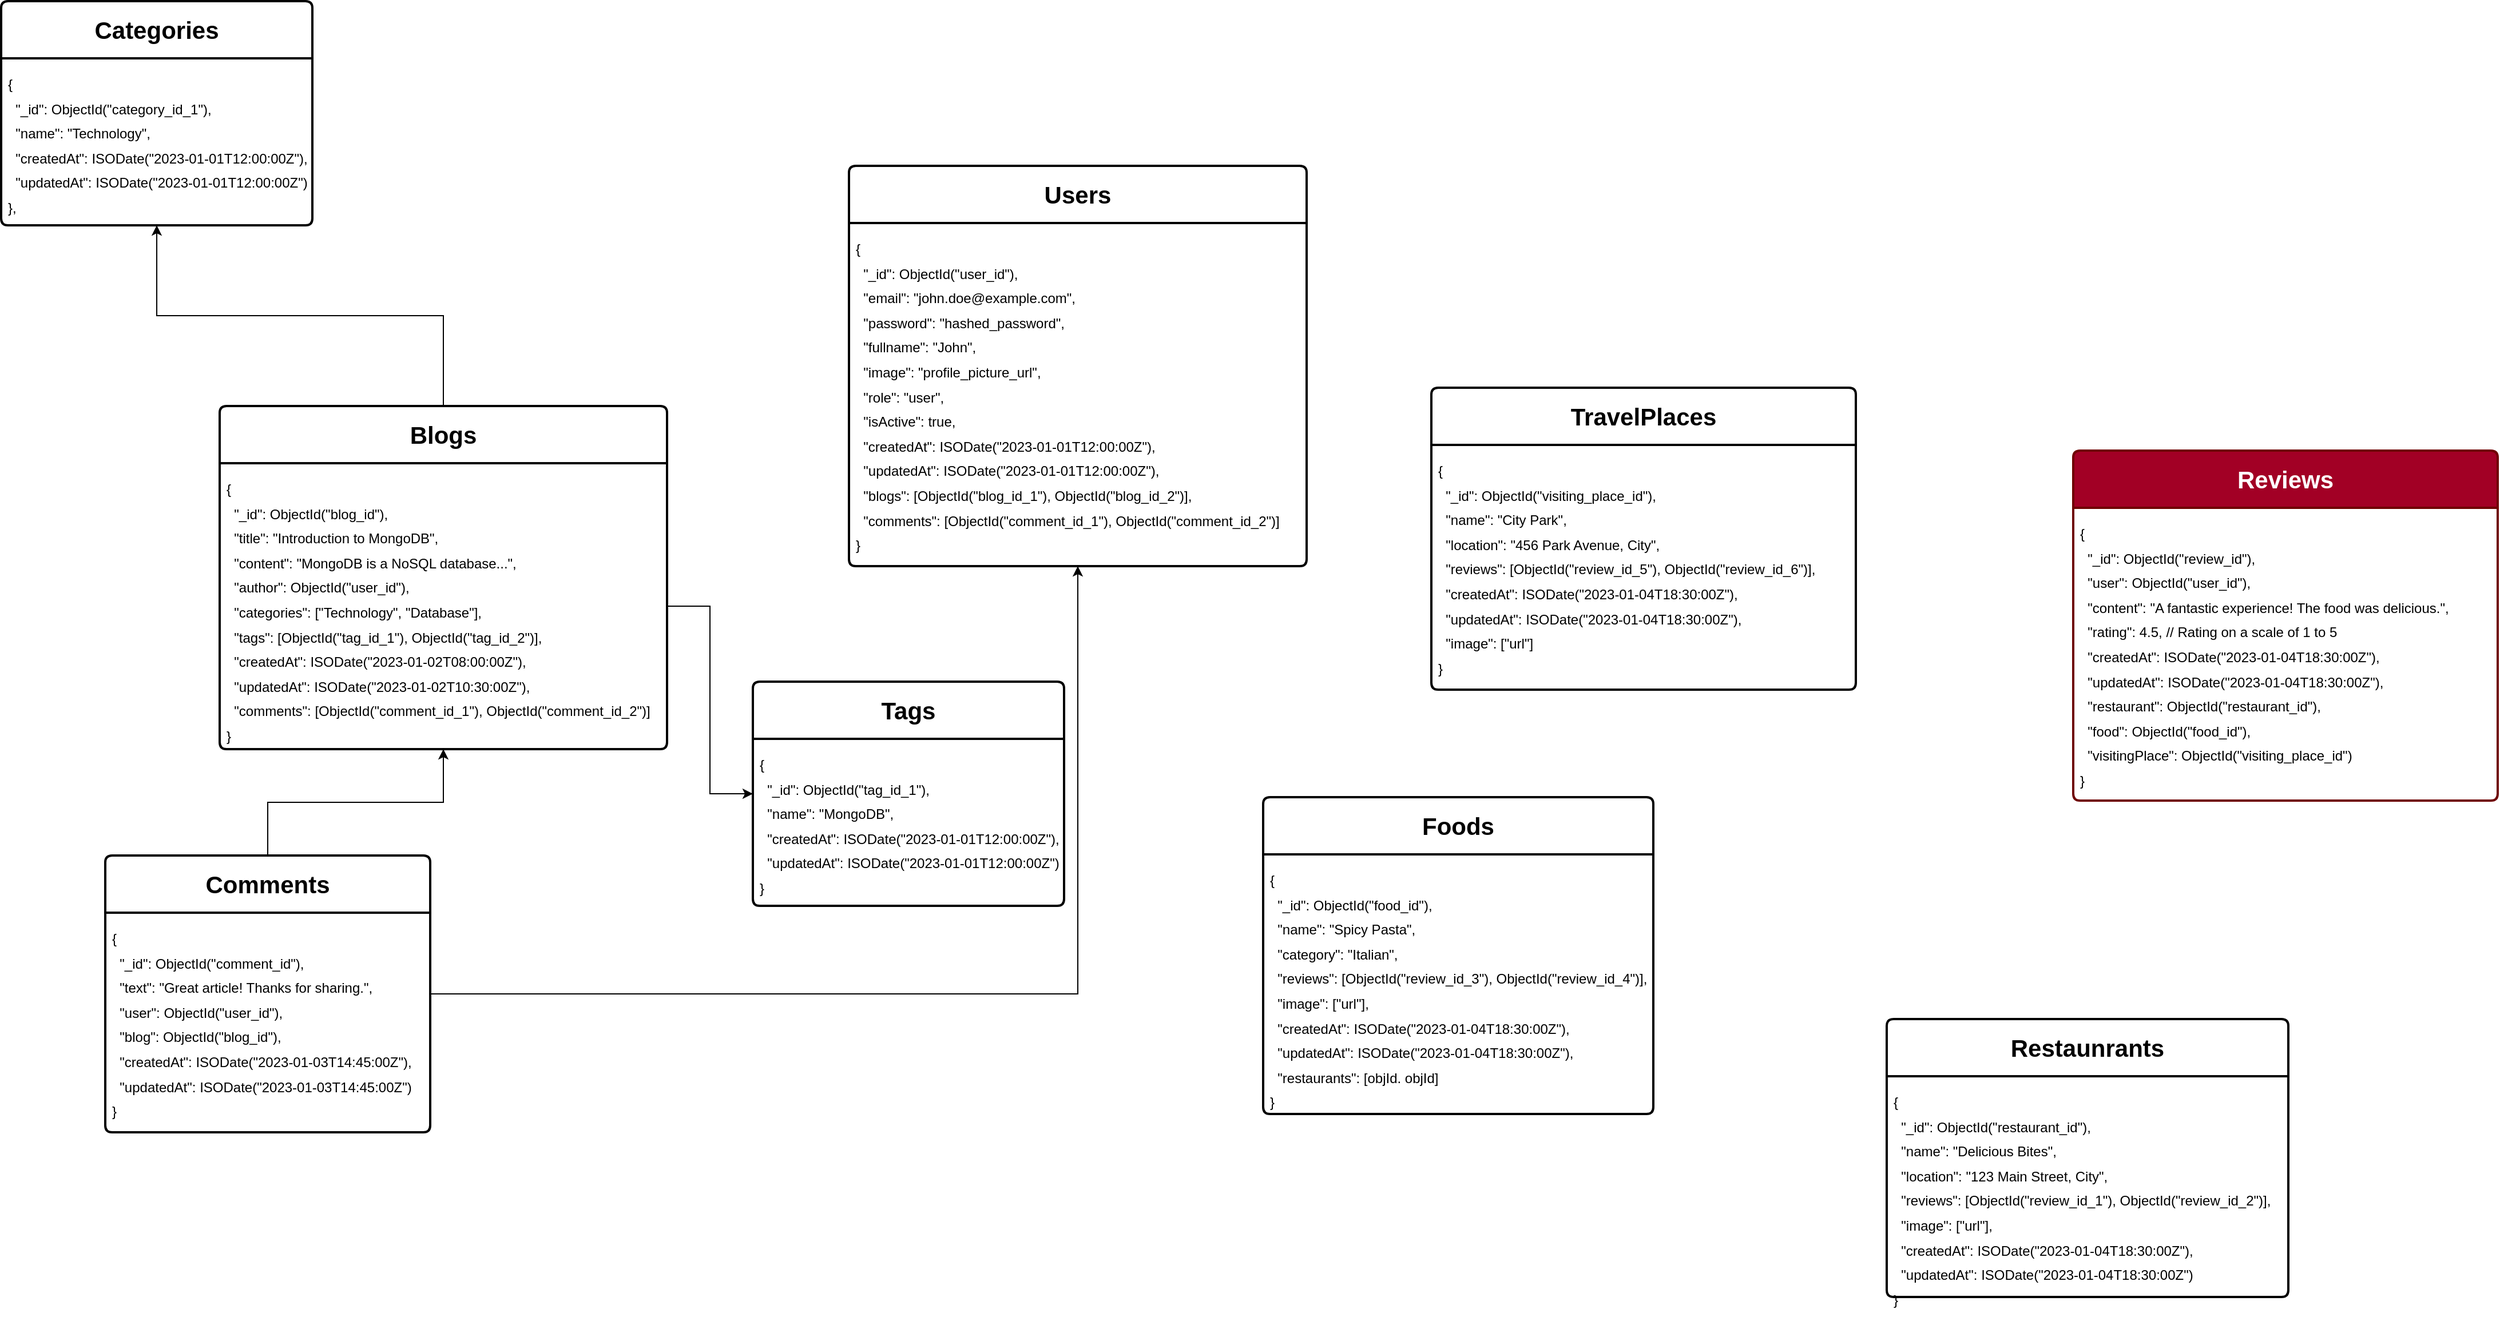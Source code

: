 <mxfile>
    <diagram id="4JuFUBZUT7yq_IRg2eSc" name="Page-1">
        <mxGraphModel dx="1348" dy="1868" grid="0" gridSize="10" guides="1" tooltips="1" connect="1" arrows="1" fold="1" page="1" pageScale="1" pageWidth="850" pageHeight="1100" math="0" shadow="0">
            <root>
                <mxCell id="0"/>
                <mxCell id="1" parent="0"/>
                <mxCell id="2" style="edgeStyle=orthogonalEdgeStyle;rounded=0;orthogonalLoop=1;jettySize=auto;html=1;" parent="1" source="3" target="14" edge="1">
                    <mxGeometry relative="1" as="geometry"/>
                </mxCell>
                <mxCell id="3" value="&lt;font style=&quot;font-size: 21px;&quot;&gt;&lt;b&gt;Blogs&lt;/b&gt;&lt;/font&gt;" style="swimlane;childLayout=stackLayout;horizontal=1;startSize=50;horizontalStack=0;rounded=1;fontSize=14;fontStyle=0;strokeWidth=2;resizeParent=0;resizeLast=1;shadow=0;dashed=0;align=center;arcSize=4;whiteSpace=wrap;html=1;" parent="1" vertex="1">
                    <mxGeometry x="440" y="270" width="391" height="300" as="geometry"/>
                </mxCell>
                <mxCell id="4" value="&lt;p style=&quot;border-color: var(--border-color); line-height: 80%;&quot;&gt;{&lt;/p&gt;&lt;p style=&quot;border-color: var(--border-color); line-height: 80%;&quot;&gt;&amp;nbsp; &quot;_id&quot;: ObjectId(&quot;blog_id&quot;),&lt;/p&gt;&lt;p style=&quot;border-color: var(--border-color); line-height: 80%;&quot;&gt;&amp;nbsp; &quot;title&quot;: &quot;Introduction to MongoDB&quot;,&lt;/p&gt;&lt;p style=&quot;border-color: var(--border-color); line-height: 80%;&quot;&gt;&amp;nbsp; &quot;content&quot;: &quot;MongoDB is a NoSQL database...&quot;,&lt;/p&gt;&lt;p style=&quot;border-color: var(--border-color); line-height: 80%;&quot;&gt;&amp;nbsp; &quot;author&quot;: ObjectId(&quot;user_id&quot;),&lt;/p&gt;&lt;p style=&quot;border-color: var(--border-color); line-height: 80%;&quot;&gt;&amp;nbsp; &quot;categories&quot;: [&quot;Technology&quot;, &quot;Database&quot;],&lt;/p&gt;&lt;p style=&quot;border-color: var(--border-color); line-height: 80%;&quot;&gt;&amp;nbsp; &quot;tags&quot;: [ObjectId(&quot;tag_id_1&quot;), ObjectId(&quot;tag_id_2&quot;)],&lt;/p&gt;&lt;p style=&quot;border-color: var(--border-color); line-height: 80%;&quot;&gt;&amp;nbsp; &quot;createdAt&quot;: ISODate(&quot;2023-01-02T08:00:00Z&quot;),&lt;/p&gt;&lt;p style=&quot;border-color: var(--border-color); line-height: 80%;&quot;&gt;&amp;nbsp; &quot;updatedAt&quot;: ISODate(&quot;2023-01-02T10:30:00Z&quot;),&lt;/p&gt;&lt;p style=&quot;border-color: var(--border-color); line-height: 80%;&quot;&gt;&amp;nbsp; &quot;comments&quot;: [ObjectId(&quot;comment_id_1&quot;), ObjectId(&quot;comment_id_2&quot;)]&lt;/p&gt;&lt;p style=&quot;border-color: var(--border-color); line-height: 80%;&quot;&gt;}&lt;/p&gt;" style="align=left;strokeColor=none;fillColor=none;spacingLeft=4;fontSize=12;verticalAlign=top;resizable=0;rotatable=0;part=1;html=1;" parent="3" vertex="1">
                    <mxGeometry y="50" width="391" height="250" as="geometry"/>
                </mxCell>
                <mxCell id="5" value="&lt;b&gt;&lt;font style=&quot;font-size: 21px;&quot;&gt;Users&lt;/font&gt;&lt;/b&gt;" style="swimlane;childLayout=stackLayout;horizontal=1;startSize=50;horizontalStack=0;rounded=1;fontSize=14;fontStyle=0;strokeWidth=2;resizeParent=0;resizeLast=1;shadow=0;dashed=0;align=center;arcSize=4;whiteSpace=wrap;html=1;" parent="1" vertex="1">
                    <mxGeometry x="990" y="60" width="400" height="350" as="geometry"/>
                </mxCell>
                <mxCell id="6" value="&lt;p style=&quot;border-color: var(--border-color); line-height: 80%;&quot;&gt;&lt;span style=&quot;background-color: initial;&quot;&gt;{&lt;/span&gt;&lt;br&gt;&lt;/p&gt;&lt;p style=&quot;border-color: var(--border-color); line-height: 80%;&quot;&gt;&amp;nbsp; &quot;_id&quot;: ObjectId(&quot;user_id&quot;),&lt;/p&gt;&lt;p style=&quot;border-color: var(--border-color); line-height: 80%;&quot;&gt;&amp;nbsp; &quot;email&quot;: &quot;john.doe@example.com&quot;,&lt;/p&gt;&lt;p style=&quot;border-color: var(--border-color); line-height: 80%;&quot;&gt;&amp;nbsp; &quot;password&quot;: &quot;hashed_password&quot;,&lt;/p&gt;&lt;p style=&quot;border-color: var(--border-color); line-height: 80%;&quot;&gt;&amp;nbsp; &quot;fullname&quot;: &quot;John&quot;,&lt;/p&gt;&lt;p style=&quot;border-color: var(--border-color); line-height: 80%;&quot;&gt;&amp;nbsp; &quot;image&quot;: &quot;profile_picture_url&quot;,&lt;/p&gt;&lt;p style=&quot;border-color: var(--border-color); line-height: 80%;&quot;&gt;&amp;nbsp; &quot;role&quot;: &quot;user&quot;,&lt;/p&gt;&lt;p style=&quot;border-color: var(--border-color); line-height: 80%;&quot;&gt;&amp;nbsp; &quot;isActive&quot;: true,&lt;/p&gt;&lt;p style=&quot;border-color: var(--border-color); line-height: 80%;&quot;&gt;&amp;nbsp; &quot;createdAt&quot;: ISODate(&quot;2023-01-01T12:00:00Z&quot;),&lt;/p&gt;&lt;p style=&quot;border-color: var(--border-color); line-height: 80%;&quot;&gt;&amp;nbsp; &quot;updatedAt&quot;: ISODate(&quot;2023-01-01T12:00:00Z&quot;),&lt;/p&gt;&lt;p style=&quot;border-color: var(--border-color); line-height: 80%;&quot;&gt;&amp;nbsp; &quot;blogs&quot;: [ObjectId(&quot;blog_id_1&quot;), ObjectId(&quot;blog_id_2&quot;)],&lt;/p&gt;&lt;p style=&quot;border-color: var(--border-color); line-height: 80%;&quot;&gt;&amp;nbsp; &quot;comments&quot;: [ObjectId(&quot;comment_id_1&quot;), ObjectId(&quot;comment_id_2&quot;)]&lt;/p&gt;&lt;p style=&quot;border-color: var(--border-color); line-height: 80%;&quot;&gt;}&lt;/p&gt;" style="align=left;strokeColor=none;fillColor=none;spacingLeft=4;fontSize=12;verticalAlign=top;resizable=0;rotatable=0;part=1;html=1;" parent="5" vertex="1">
                    <mxGeometry y="50" width="400" height="300" as="geometry"/>
                </mxCell>
                <mxCell id="7" value="&lt;font style=&quot;font-size: 21px;&quot;&gt;&lt;b&gt;Tags&lt;/b&gt;&lt;/font&gt;" style="swimlane;childLayout=stackLayout;horizontal=1;startSize=50;horizontalStack=0;rounded=1;fontSize=14;fontStyle=0;strokeWidth=2;resizeParent=0;resizeLast=1;shadow=0;dashed=0;align=center;arcSize=4;whiteSpace=wrap;html=1;" parent="1" vertex="1">
                    <mxGeometry x="906" y="511" width="272" height="196" as="geometry"/>
                </mxCell>
                <mxCell id="8" value="&lt;p style=&quot;border-color: var(--border-color); line-height: 80%;&quot;&gt;{&lt;/p&gt;&lt;p style=&quot;border-color: var(--border-color); line-height: 80%;&quot;&gt;&amp;nbsp; &quot;_id&quot;: ObjectId(&quot;tag_id_1&quot;),&lt;/p&gt;&lt;p style=&quot;border-color: var(--border-color); line-height: 80%;&quot;&gt;&amp;nbsp; &quot;name&quot;: &quot;MongoDB&quot;,&lt;/p&gt;&lt;p style=&quot;border-color: var(--border-color); line-height: 80%;&quot;&gt;&amp;nbsp; &quot;createdAt&quot;: ISODate(&quot;2023-01-01T12:00:00Z&quot;),&lt;/p&gt;&lt;p style=&quot;border-color: var(--border-color); line-height: 80%;&quot;&gt;&amp;nbsp; &quot;updatedAt&quot;: ISODate(&quot;2023-01-01T12:00:00Z&quot;)&lt;/p&gt;&lt;p style=&quot;border-color: var(--border-color); line-height: 80%;&quot;&gt;}&lt;/p&gt;" style="align=left;strokeColor=none;fillColor=none;spacingLeft=4;fontSize=12;verticalAlign=top;resizable=0;rotatable=0;part=1;html=1;" parent="7" vertex="1">
                    <mxGeometry y="50" width="272" height="146" as="geometry"/>
                </mxCell>
                <mxCell id="9" style="edgeStyle=orthogonalEdgeStyle;rounded=0;orthogonalLoop=1;jettySize=auto;html=1;" parent="1" source="11" target="4" edge="1">
                    <mxGeometry relative="1" as="geometry"/>
                </mxCell>
                <mxCell id="10" style="edgeStyle=orthogonalEdgeStyle;rounded=0;orthogonalLoop=1;jettySize=auto;html=1;" parent="1" source="11" target="6" edge="1">
                    <mxGeometry relative="1" as="geometry"/>
                </mxCell>
                <mxCell id="11" value="&lt;font style=&quot;font-size: 21px;&quot;&gt;&lt;b&gt;Comments&lt;/b&gt;&lt;/font&gt;" style="swimlane;childLayout=stackLayout;horizontal=1;startSize=50;horizontalStack=0;rounded=1;fontSize=14;fontStyle=0;strokeWidth=2;resizeParent=0;resizeLast=1;shadow=0;dashed=0;align=center;arcSize=4;whiteSpace=wrap;html=1;" parent="1" vertex="1">
                    <mxGeometry x="340" y="663" width="284" height="242" as="geometry"/>
                </mxCell>
                <mxCell id="12" value="&lt;p style=&quot;border-color: var(--border-color); line-height: 80%;&quot;&gt;{&lt;/p&gt;&lt;p style=&quot;border-color: var(--border-color); line-height: 80%;&quot;&gt;&amp;nbsp; &quot;_id&quot;: ObjectId(&quot;comment_id&quot;),&lt;/p&gt;&lt;p style=&quot;border-color: var(--border-color); line-height: 80%;&quot;&gt;&amp;nbsp; &quot;text&quot;: &quot;Great article! Thanks for sharing.&quot;,&lt;/p&gt;&lt;p style=&quot;border-color: var(--border-color); line-height: 80%;&quot;&gt;&amp;nbsp; &quot;user&quot;: ObjectId(&quot;user_id&quot;),&lt;/p&gt;&lt;p style=&quot;border-color: var(--border-color); line-height: 80%;&quot;&gt;&amp;nbsp; &quot;blog&quot;: ObjectId(&quot;blog_id&quot;),&lt;/p&gt;&lt;p style=&quot;border-color: var(--border-color); line-height: 80%;&quot;&gt;&amp;nbsp; &quot;createdAt&quot;: ISODate(&quot;2023-01-03T14:45:00Z&quot;),&lt;/p&gt;&lt;p style=&quot;border-color: var(--border-color); line-height: 80%;&quot;&gt;&amp;nbsp; &quot;updatedAt&quot;: ISODate(&quot;2023-01-03T14:45:00Z&quot;)&lt;/p&gt;&lt;p style=&quot;border-color: var(--border-color); line-height: 80%;&quot;&gt;}&lt;/p&gt;" style="align=left;strokeColor=none;fillColor=none;spacingLeft=4;fontSize=12;verticalAlign=top;resizable=0;rotatable=0;part=1;html=1;" parent="11" vertex="1">
                    <mxGeometry y="50" width="284" height="192" as="geometry"/>
                </mxCell>
                <mxCell id="13" value="&lt;font style=&quot;font-size: 21px;&quot;&gt;&lt;b&gt;Categories&lt;/b&gt;&lt;/font&gt;" style="swimlane;childLayout=stackLayout;horizontal=1;startSize=50;horizontalStack=0;rounded=1;fontSize=14;fontStyle=0;strokeWidth=2;resizeParent=0;resizeLast=1;shadow=0;dashed=0;align=center;arcSize=4;whiteSpace=wrap;html=1;" parent="1" vertex="1">
                    <mxGeometry x="249" y="-84" width="272" height="196" as="geometry"/>
                </mxCell>
                <mxCell id="14" value="&lt;p style=&quot;border-color: var(--border-color); line-height: 80%;&quot;&gt;{&lt;/p&gt;&lt;p style=&quot;border-color: var(--border-color); line-height: 80%;&quot;&gt;&amp;nbsp; &quot;_id&quot;: ObjectId(&quot;category_id_1&quot;),&lt;/p&gt;&lt;p style=&quot;border-color: var(--border-color); line-height: 80%;&quot;&gt;&amp;nbsp; &quot;name&quot;: &quot;Technology&quot;,&lt;/p&gt;&lt;p style=&quot;border-color: var(--border-color); line-height: 80%;&quot;&gt;&amp;nbsp; &quot;createdAt&quot;: ISODate(&quot;2023-01-01T12:00:00Z&quot;),&lt;/p&gt;&lt;p style=&quot;border-color: var(--border-color); line-height: 80%;&quot;&gt;&amp;nbsp; &quot;updatedAt&quot;: ISODate(&quot;2023-01-01T12:00:00Z&quot;)&lt;/p&gt;&lt;p style=&quot;border-color: var(--border-color); line-height: 80%;&quot;&gt;},&lt;/p&gt;" style="align=left;strokeColor=none;fillColor=none;spacingLeft=4;fontSize=12;verticalAlign=top;resizable=0;rotatable=0;part=1;html=1;" parent="13" vertex="1">
                    <mxGeometry y="50" width="272" height="146" as="geometry"/>
                </mxCell>
                <mxCell id="15" style="edgeStyle=orthogonalEdgeStyle;rounded=0;orthogonalLoop=1;jettySize=auto;html=1;" parent="1" source="4" target="7" edge="1">
                    <mxGeometry relative="1" as="geometry"/>
                </mxCell>
                <mxCell id="16" value="&lt;font style=&quot;font-size: 21px;&quot;&gt;&lt;b&gt;TravelPlaces&lt;br&gt;&lt;/b&gt;&lt;/font&gt;" style="swimlane;childLayout=stackLayout;horizontal=1;startSize=50;horizontalStack=0;rounded=1;fontSize=14;fontStyle=0;strokeWidth=2;resizeParent=0;resizeLast=1;shadow=0;dashed=0;align=center;arcSize=4;whiteSpace=wrap;html=1;" parent="1" vertex="1">
                    <mxGeometry x="1499" y="254" width="371" height="264" as="geometry"/>
                </mxCell>
                <mxCell id="22" style="edgeStyle=none;html=1;" parent="16" source="17" target="16" edge="1">
                    <mxGeometry relative="1" as="geometry"/>
                </mxCell>
                <mxCell id="17" value="&lt;p style=&quot;border-color: var(--border-color); line-height: 80%;&quot;&gt;{&lt;/p&gt;&lt;p style=&quot;border-color: var(--border-color); line-height: 80%;&quot;&gt;&amp;nbsp; &quot;_id&quot;: ObjectId(&quot;visiting_place_id&quot;),&lt;/p&gt;&lt;p style=&quot;border-color: var(--border-color); line-height: 80%;&quot;&gt;&amp;nbsp; &quot;name&quot;: &quot;City Park&quot;,&lt;/p&gt;&lt;p style=&quot;border-color: var(--border-color); line-height: 80%;&quot;&gt;&amp;nbsp; &quot;location&quot;: &quot;456 Park Avenue, City&quot;,&lt;/p&gt;&lt;p style=&quot;border-color: var(--border-color); line-height: 80%;&quot;&gt;&amp;nbsp; &quot;reviews&quot;: [ObjectId(&quot;review_id_5&quot;), ObjectId(&quot;review_id_6&quot;)],&lt;/p&gt;&lt;p style=&quot;border-color: var(--border-color); line-height: 80%;&quot;&gt;&amp;nbsp; &quot;createdAt&quot;: ISODate(&quot;2023-01-04T18:30:00Z&quot;),&lt;/p&gt;&lt;p style=&quot;border-color: var(--border-color); line-height: 80%;&quot;&gt;&amp;nbsp; &quot;updatedAt&quot;: ISODate(&quot;2023-01-04T18:30:00Z&quot;),&lt;/p&gt;&lt;p style=&quot;border-color: var(--border-color); line-height: 80%;&quot;&gt;&amp;nbsp; &quot;image&quot;: [&quot;url&quot;]&lt;/p&gt;&lt;p style=&quot;border-color: var(--border-color); line-height: 80%;&quot;&gt;}&lt;/p&gt;" style="align=left;strokeColor=none;fillColor=none;spacingLeft=4;fontSize=12;verticalAlign=top;resizable=0;rotatable=0;part=1;html=1;" parent="16" vertex="1">
                    <mxGeometry y="50" width="371" height="214" as="geometry"/>
                </mxCell>
                <mxCell id="18" value="&lt;font style=&quot;font-size: 21px;&quot;&gt;&lt;b&gt;Foods&lt;br&gt;&lt;/b&gt;&lt;/font&gt;" style="swimlane;childLayout=stackLayout;horizontal=1;startSize=50;horizontalStack=0;rounded=1;fontSize=14;fontStyle=0;strokeWidth=2;resizeParent=0;resizeLast=1;shadow=0;dashed=0;align=center;arcSize=4;whiteSpace=wrap;html=1;" parent="1" vertex="1">
                    <mxGeometry x="1352" y="612" width="341" height="277" as="geometry"/>
                </mxCell>
                <mxCell id="19" value="&lt;p style=&quot;border-color: var(--border-color); line-height: 80%;&quot;&gt;{&lt;/p&gt;&lt;p style=&quot;border-color: var(--border-color); line-height: 80%;&quot;&gt;&amp;nbsp; &quot;_id&quot;: ObjectId(&quot;food_id&quot;),&lt;/p&gt;&lt;p style=&quot;border-color: var(--border-color); line-height: 80%;&quot;&gt;&amp;nbsp; &quot;name&quot;: &quot;Spicy Pasta&quot;,&lt;/p&gt;&lt;p style=&quot;border-color: var(--border-color); line-height: 80%;&quot;&gt;&amp;nbsp; &quot;category&quot;: &quot;Italian&quot;,&lt;/p&gt;&lt;p style=&quot;border-color: var(--border-color); line-height: 80%;&quot;&gt;&amp;nbsp; &quot;reviews&quot;: [ObjectId(&quot;review_id_3&quot;), ObjectId(&quot;review_id_4&quot;)],&lt;br&gt;&lt;/p&gt;&lt;p style=&quot;border-color: var(--border-color); line-height: 80%;&quot;&gt;&amp;nbsp; &quot;image&quot;: [&quot;url&quot;],&lt;br&gt;&lt;/p&gt;&lt;p style=&quot;border-color: var(--border-color); line-height: 80%;&quot;&gt;&amp;nbsp; &quot;createdAt&quot;: ISODate(&quot;2023-01-04T18:30:00Z&quot;),&lt;/p&gt;&lt;p style=&quot;border-color: var(--border-color); line-height: 80%;&quot;&gt;&amp;nbsp; &quot;updatedAt&quot;: ISODate(&quot;2023-01-04T18:30:00Z&quot;),&lt;/p&gt;&lt;p style=&quot;border-color: var(--border-color); line-height: 80%;&quot;&gt;&amp;nbsp; &quot;restaurants&quot;: [objId. objId]&lt;/p&gt;&lt;p style=&quot;border-color: var(--border-color); line-height: 80%;&quot;&gt;}&lt;/p&gt;" style="align=left;strokeColor=none;fillColor=none;spacingLeft=4;fontSize=12;verticalAlign=top;resizable=0;rotatable=0;part=1;html=1;" parent="18" vertex="1">
                    <mxGeometry y="50" width="341" height="227" as="geometry"/>
                </mxCell>
                <mxCell id="20" value="&lt;font style=&quot;font-size: 21px;&quot;&gt;&lt;b&gt;Restaunrants&lt;br&gt;&lt;/b&gt;&lt;/font&gt;" style="swimlane;childLayout=stackLayout;horizontal=1;startSize=50;horizontalStack=0;rounded=1;fontSize=14;fontStyle=0;strokeWidth=2;resizeParent=0;resizeLast=1;shadow=0;dashed=0;align=center;arcSize=4;whiteSpace=wrap;html=1;" parent="1" vertex="1">
                    <mxGeometry x="1897" y="806" width="351" height="243" as="geometry"/>
                </mxCell>
                <mxCell id="21" value="&lt;p style=&quot;border-color: var(--border-color); line-height: 80%;&quot;&gt;{&lt;/p&gt;&lt;p style=&quot;border-color: var(--border-color); line-height: 80%;&quot;&gt;&amp;nbsp; &quot;_id&quot;: ObjectId(&quot;restaurant_id&quot;),&lt;/p&gt;&lt;p style=&quot;border-color: var(--border-color); line-height: 80%;&quot;&gt;&amp;nbsp; &quot;name&quot;: &quot;Delicious Bites&quot;,&lt;/p&gt;&lt;p style=&quot;border-color: var(--border-color); line-height: 80%;&quot;&gt;&amp;nbsp; &quot;location&quot;: &quot;123 Main Street, City&quot;,&lt;/p&gt;&lt;p style=&quot;border-color: var(--border-color); line-height: 80%;&quot;&gt;&amp;nbsp; &quot;reviews&quot;: [ObjectId(&quot;review_id_1&quot;), ObjectId(&quot;review_id_2&quot;)],&lt;/p&gt;&lt;p style=&quot;border-color: var(--border-color); line-height: 80%;&quot;&gt;&amp;nbsp; &quot;image&quot;: [&quot;url&quot;],&lt;br&gt;&lt;/p&gt;&lt;p style=&quot;border-color: var(--border-color); line-height: 80%;&quot;&gt;&amp;nbsp; &quot;createdAt&quot;: ISODate(&quot;2023-01-04T18:30:00Z&quot;),&lt;/p&gt;&lt;p style=&quot;border-color: var(--border-color); line-height: 80%;&quot;&gt;&amp;nbsp; &quot;updatedAt&quot;: ISODate(&quot;2023-01-04T18:30:00Z&quot;)&lt;/p&gt;&lt;p style=&quot;border-color: var(--border-color); line-height: 80%;&quot;&gt;}&lt;/p&gt;" style="align=left;strokeColor=none;fillColor=none;spacingLeft=4;fontSize=12;verticalAlign=top;resizable=0;rotatable=0;part=1;html=1;" parent="20" vertex="1">
                    <mxGeometry y="50" width="351" height="193" as="geometry"/>
                </mxCell>
                <mxCell id="24" value="&lt;font style=&quot;font-size: 21px;&quot;&gt;&lt;b&gt;Reviews&lt;br&gt;&lt;/b&gt;&lt;/font&gt;" style="swimlane;childLayout=stackLayout;horizontal=1;startSize=50;horizontalStack=0;rounded=1;fontSize=14;fontStyle=0;strokeWidth=2;resizeParent=0;resizeLast=1;shadow=0;dashed=0;align=center;arcSize=4;whiteSpace=wrap;html=1;fillColor=#a20025;fontColor=#ffffff;strokeColor=#6F0000;" parent="1" vertex="1">
                    <mxGeometry x="2060" y="309" width="371" height="306" as="geometry"/>
                </mxCell>
                <mxCell id="25" style="edgeStyle=none;html=1;" parent="24" source="26" target="24" edge="1">
                    <mxGeometry relative="1" as="geometry"/>
                </mxCell>
                <mxCell id="26" value="&lt;p style=&quot;border-color: var(--border-color); line-height: 80%;&quot;&gt;{&lt;/p&gt;&lt;p style=&quot;border-color: var(--border-color); line-height: 80%;&quot;&gt;&amp;nbsp; &quot;_id&quot;: ObjectId(&quot;review_id&quot;),&lt;/p&gt;&lt;p style=&quot;border-color: var(--border-color); line-height: 80%;&quot;&gt;&amp;nbsp; &quot;user&quot;: ObjectId(&quot;user_id&quot;),&lt;/p&gt;&lt;p style=&quot;border-color: var(--border-color); line-height: 80%;&quot;&gt;&amp;nbsp; &quot;content&quot;: &quot;A fantastic experience! The food was delicious.&quot;,&lt;/p&gt;&lt;p style=&quot;border-color: var(--border-color); line-height: 80%;&quot;&gt;&amp;nbsp; &quot;rating&quot;: 4.5, // Rating on a scale of 1 to 5&lt;/p&gt;&lt;p style=&quot;border-color: var(--border-color); line-height: 80%;&quot;&gt;&amp;nbsp; &quot;createdAt&quot;: ISODate(&quot;2023-01-04T18:30:00Z&quot;),&lt;/p&gt;&lt;p style=&quot;border-color: var(--border-color); line-height: 80%;&quot;&gt;&amp;nbsp; &quot;updatedAt&quot;: ISODate(&quot;2023-01-04T18:30:00Z&quot;),&lt;/p&gt;&lt;p style=&quot;border-color: var(--border-color); line-height: 80%;&quot;&gt;&amp;nbsp; &quot;restaurant&quot;: ObjectId(&quot;restaurant_id&quot;),&lt;/p&gt;&lt;p style=&quot;border-color: var(--border-color); line-height: 80%;&quot;&gt;&amp;nbsp; &quot;food&quot;: ObjectId(&quot;food_id&quot;),&lt;/p&gt;&lt;p style=&quot;border-color: var(--border-color); line-height: 80%;&quot;&gt;&amp;nbsp; &quot;visitingPlace&quot;: ObjectId(&quot;visiting_place_id&quot;)&lt;/p&gt;&lt;p style=&quot;border-color: var(--border-color); line-height: 80%;&quot;&gt;}&lt;/p&gt;" style="align=left;strokeColor=none;fillColor=none;spacingLeft=4;fontSize=12;verticalAlign=top;resizable=0;rotatable=0;part=1;html=1;" parent="24" vertex="1">
                    <mxGeometry y="50" width="371" height="256" as="geometry"/>
                </mxCell>
            </root>
        </mxGraphModel>
    </diagram>
</mxfile>